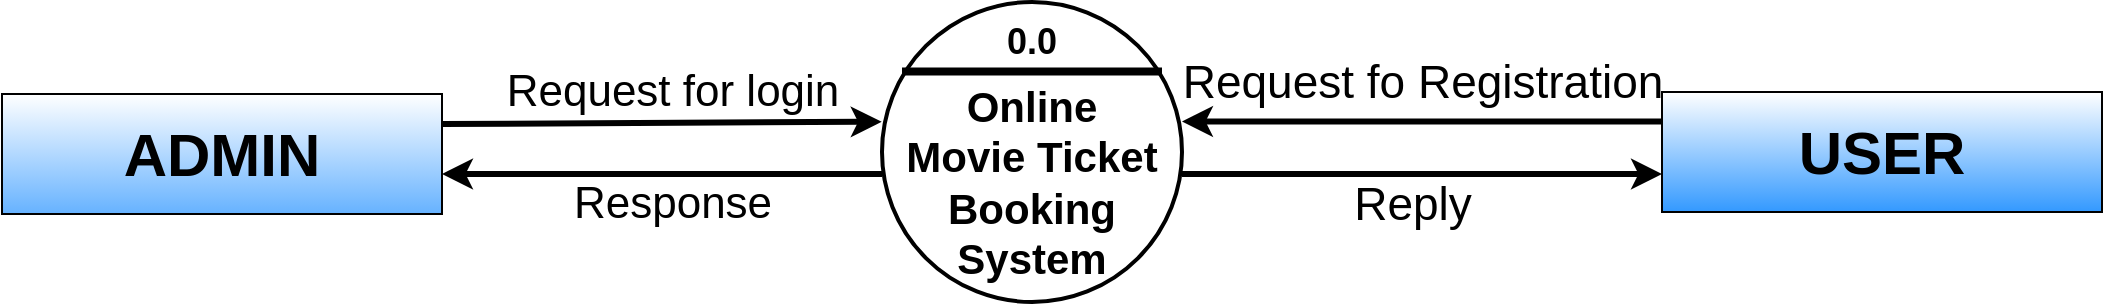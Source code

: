 <mxfile version="16.5.3" type="google"><diagram name="Page-1" id="8ce9d11a-91a2-4d17-14d8-a56ed91bf033"><mxGraphModel dx="1038" dy="489" grid="1" gridSize="10" guides="1" tooltips="1" connect="1" arrows="1" fold="1" page="1" pageScale="1" pageWidth="1100" pageHeight="850" background="none" math="0" shadow="0"><root><mxCell id="0"/><mxCell id="1" parent="0"/><mxCell id="7LS0j4JChtvnkPmOGhUi-42" value="" style="ellipse;whiteSpace=wrap;html=1;strokeWidth=2;" parent="1" vertex="1"><mxGeometry x="480" y="60" width="150" height="150" as="geometry"/></mxCell><mxCell id="7LS0j4JChtvnkPmOGhUi-43" value="Online Movie Ticket Booking System" style="text;html=1;strokeColor=none;fillColor=none;align=center;verticalAlign=middle;whiteSpace=wrap;rounded=0;fontSize=21;fontStyle=1" parent="1" vertex="1"><mxGeometry x="490" y="99.75" width="130" height="100.25" as="geometry"/></mxCell><mxCell id="7LS0j4JChtvnkPmOGhUi-44" value="" style="line;strokeWidth=4;html=1;perimeter=backbonePerimeter;points=[];outlineConnect=0;fontSize=21;" parent="1" vertex="1"><mxGeometry x="490" y="89.75" width="130" height="10" as="geometry"/></mxCell><mxCell id="7LS0j4JChtvnkPmOGhUi-45" value="0.0" style="text;html=1;strokeColor=none;fillColor=none;align=center;verticalAlign=middle;whiteSpace=wrap;rounded=0;fontSize=18;fontStyle=1" parent="1" vertex="1"><mxGeometry x="530" y="69.75" width="50" height="20" as="geometry"/></mxCell><mxCell id="7LS0j4JChtvnkPmOGhUi-46" value="" style="endArrow=classic;html=1;rounded=0;fontSize=15;entryX=-0.001;entryY=0.399;entryDx=0;entryDy=0;entryPerimeter=0;exitX=1;exitY=0.25;exitDx=0;exitDy=0;spacing=2;strokeWidth=3;" parent="1" source="7LS0j4JChtvnkPmOGhUi-121" target="7LS0j4JChtvnkPmOGhUi-42" edge="1"><mxGeometry width="50" height="50" relative="1" as="geometry"><mxPoint x="300" y="124" as="sourcePoint"/><mxPoint x="470" y="116" as="targetPoint"/></mxGeometry></mxCell><mxCell id="7LS0j4JChtvnkPmOGhUi-47" value="" style="endArrow=classic;html=1;rounded=0;fontSize=15;strokeWidth=3;" parent="1" edge="1"><mxGeometry width="50" height="50" relative="1" as="geometry"><mxPoint x="870" y="119.75" as="sourcePoint"/><mxPoint x="630" y="119.75" as="targetPoint"/></mxGeometry></mxCell><mxCell id="7LS0j4JChtvnkPmOGhUi-48" value="" style="endArrow=classic;html=1;rounded=0;fontSize=15;strokeWidth=3;" parent="1" edge="1"><mxGeometry width="50" height="50" relative="1" as="geometry"><mxPoint x="630" y="146" as="sourcePoint"/><mxPoint x="870" y="146" as="targetPoint"/></mxGeometry></mxCell><mxCell id="7LS0j4JChtvnkPmOGhUi-49" value="" style="endArrow=classic;html=1;rounded=0;fontSize=15;strokeWidth=3;" parent="1" edge="1"><mxGeometry width="50" height="50" relative="1" as="geometry"><mxPoint x="480" y="146.0" as="sourcePoint"/><mxPoint x="260" y="146" as="targetPoint"/></mxGeometry></mxCell><mxCell id="7LS0j4JChtvnkPmOGhUi-121" value="" style="rounded=0;whiteSpace=wrap;html=1;fontSize=12;gradientColor=#66B2FF;" parent="1" vertex="1"><mxGeometry x="40" y="106" width="220" height="60" as="geometry"/></mxCell><mxCell id="7LS0j4JChtvnkPmOGhUi-122" value="ADMIN" style="text;html=1;align=center;verticalAlign=middle;whiteSpace=wrap;rounded=0;fontSize=30;fontStyle=1" parent="1" vertex="1"><mxGeometry x="50" y="116" width="200" height="40" as="geometry"/></mxCell><mxCell id="7LS0j4JChtvnkPmOGhUi-132" value="Request fo Registration" style="text;html=1;align=center;verticalAlign=middle;resizable=0;points=[];autosize=1;strokeColor=none;fillColor=none;fontSize=23;" parent="1" vertex="1"><mxGeometry x="620" y="84.75" width="260" height="30" as="geometry"/></mxCell><mxCell id="7LS0j4JChtvnkPmOGhUi-134" value="Reply" style="text;html=1;align=center;verticalAlign=middle;resizable=0;points=[];autosize=1;strokeColor=none;fillColor=none;fontSize=23;" parent="1" vertex="1"><mxGeometry x="710" y="146" width="70" height="30" as="geometry"/></mxCell><mxCell id="7LS0j4JChtvnkPmOGhUi-143" value="Request for login" style="text;html=1;align=center;verticalAlign=middle;resizable=0;points=[];autosize=1;strokeColor=none;fillColor=none;fontSize=22;" parent="1" vertex="1"><mxGeometry x="285" y="89.75" width="180" height="30" as="geometry"/></mxCell><mxCell id="7LS0j4JChtvnkPmOGhUi-144" value="Response" style="text;html=1;align=center;verticalAlign=middle;resizable=0;points=[];autosize=1;strokeColor=none;fillColor=none;fontSize=22;" parent="1" vertex="1"><mxGeometry x="320" y="146" width="110" height="30" as="geometry"/></mxCell><mxCell id="I8LMITW0NHwj5PLhhlMg-7" value="" style="rounded=0;whiteSpace=wrap;html=1;fontSize=12;gradientColor=#3399FF;" parent="1" vertex="1"><mxGeometry x="870" y="105" width="220" height="60" as="geometry"/></mxCell><mxCell id="I8LMITW0NHwj5PLhhlMg-8" value="USER" style="text;html=1;strokeColor=none;fillColor=none;align=center;verticalAlign=middle;whiteSpace=wrap;rounded=0;fontSize=30;fontStyle=1" parent="1" vertex="1"><mxGeometry x="880" y="115" width="200" height="40" as="geometry"/></mxCell></root></mxGraphModel></diagram></mxfile>

